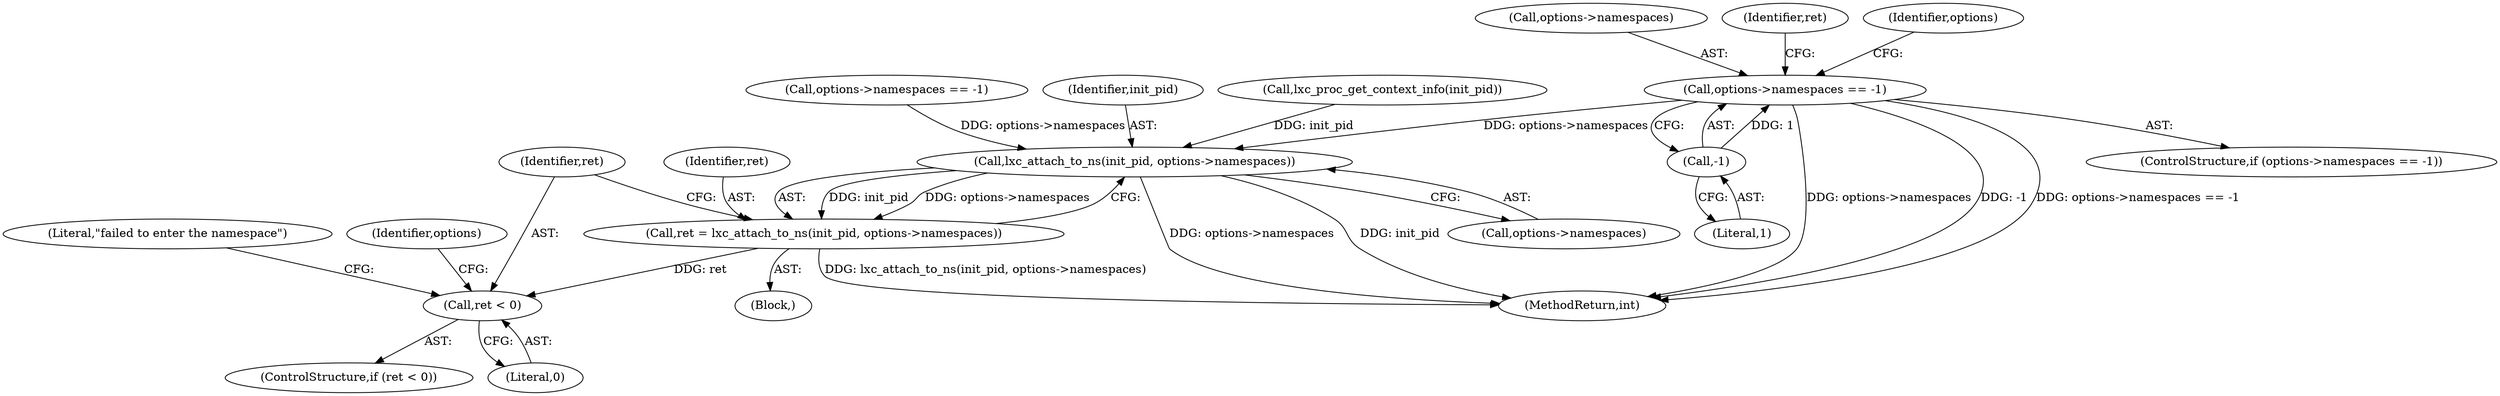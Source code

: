 digraph "0_lxc_5c3fcae78b63ac9dd56e36075903921bd9461f9e_0@pointer" {
"1000224" [label="(Call,options->namespaces == -1)"];
"1000228" [label="(Call,-1)"];
"1000560" [label="(Call,lxc_attach_to_ns(init_pid, options->namespaces))"];
"1000558" [label="(Call,ret = lxc_attach_to_ns(init_pid, options->namespaces))"];
"1000566" [label="(Call,ret < 0)"];
"1000571" [label="(Literal,\"failed to enter the namespace\")"];
"1000582" [label="(Identifier,options)"];
"1000239" [label="(Call,options->namespaces == -1)"];
"1000658" [label="(MethodReturn,int)"];
"1000566" [label="(Call,ret < 0)"];
"1000561" [label="(Identifier,init_pid)"];
"1000223" [label="(ControlStructure,if (options->namespaces == -1))"];
"1000229" [label="(Literal,1)"];
"1000228" [label="(Call,-1)"];
"1000134" [label="(Block,)"];
"1000225" [label="(Call,options->namespaces)"];
"1000558" [label="(Call,ret = lxc_attach_to_ns(init_pid, options->namespaces))"];
"1000560" [label="(Call,lxc_attach_to_ns(init_pid, options->namespaces))"];
"1000171" [label="(Call,lxc_proc_get_context_info(init_pid))"];
"1000256" [label="(Identifier,ret)"];
"1000562" [label="(Call,options->namespaces)"];
"1000565" [label="(ControlStructure,if (ret < 0))"];
"1000224" [label="(Call,options->namespaces == -1)"];
"1000568" [label="(Literal,0)"];
"1000559" [label="(Identifier,ret)"];
"1000233" [label="(Identifier,options)"];
"1000567" [label="(Identifier,ret)"];
"1000224" -> "1000223"  [label="AST: "];
"1000224" -> "1000228"  [label="CFG: "];
"1000225" -> "1000224"  [label="AST: "];
"1000228" -> "1000224"  [label="AST: "];
"1000233" -> "1000224"  [label="CFG: "];
"1000256" -> "1000224"  [label="CFG: "];
"1000224" -> "1000658"  [label="DDG: options->namespaces"];
"1000224" -> "1000658"  [label="DDG: -1"];
"1000224" -> "1000658"  [label="DDG: options->namespaces == -1"];
"1000228" -> "1000224"  [label="DDG: 1"];
"1000224" -> "1000560"  [label="DDG: options->namespaces"];
"1000228" -> "1000229"  [label="CFG: "];
"1000229" -> "1000228"  [label="AST: "];
"1000560" -> "1000558"  [label="AST: "];
"1000560" -> "1000562"  [label="CFG: "];
"1000561" -> "1000560"  [label="AST: "];
"1000562" -> "1000560"  [label="AST: "];
"1000558" -> "1000560"  [label="CFG: "];
"1000560" -> "1000658"  [label="DDG: options->namespaces"];
"1000560" -> "1000658"  [label="DDG: init_pid"];
"1000560" -> "1000558"  [label="DDG: init_pid"];
"1000560" -> "1000558"  [label="DDG: options->namespaces"];
"1000171" -> "1000560"  [label="DDG: init_pid"];
"1000239" -> "1000560"  [label="DDG: options->namespaces"];
"1000558" -> "1000134"  [label="AST: "];
"1000559" -> "1000558"  [label="AST: "];
"1000567" -> "1000558"  [label="CFG: "];
"1000558" -> "1000658"  [label="DDG: lxc_attach_to_ns(init_pid, options->namespaces)"];
"1000558" -> "1000566"  [label="DDG: ret"];
"1000566" -> "1000565"  [label="AST: "];
"1000566" -> "1000568"  [label="CFG: "];
"1000567" -> "1000566"  [label="AST: "];
"1000568" -> "1000566"  [label="AST: "];
"1000571" -> "1000566"  [label="CFG: "];
"1000582" -> "1000566"  [label="CFG: "];
}
